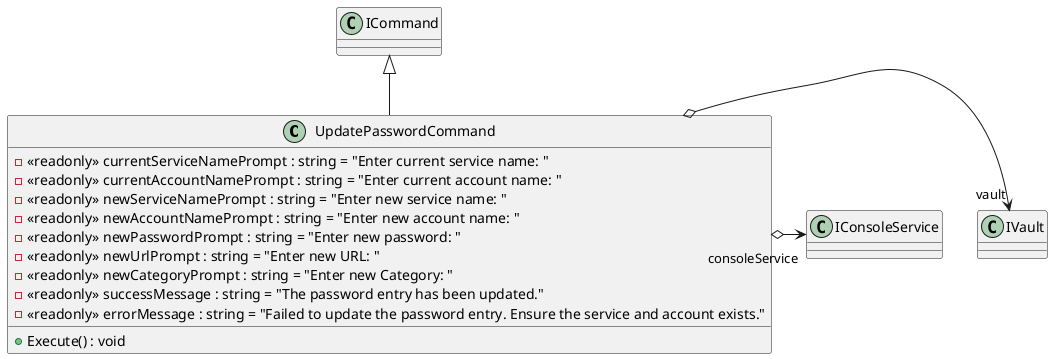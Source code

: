 @startuml
class UpdatePasswordCommand {
    - <<readonly>> currentServiceNamePrompt : string = "Enter current service name: "
    - <<readonly>> currentAccountNamePrompt : string = "Enter current account name: "
    - <<readonly>> newServiceNamePrompt : string = "Enter new service name: "
    - <<readonly>> newAccountNamePrompt : string = "Enter new account name: "
    - <<readonly>> newPasswordPrompt : string = "Enter new password: "
    - <<readonly>> newUrlPrompt : string = "Enter new URL: "
    - <<readonly>> newCategoryPrompt : string = "Enter new Category: "
    - <<readonly>> successMessage : string = "The password entry has been updated."
    - <<readonly>> errorMessage : string = "Failed to update the password entry. Ensure the service and account exists."
    + Execute() : void
}
ICommand <|-- UpdatePasswordCommand
UpdatePasswordCommand o-> "vault" IVault
UpdatePasswordCommand o-> "consoleService" IConsoleService
@enduml
